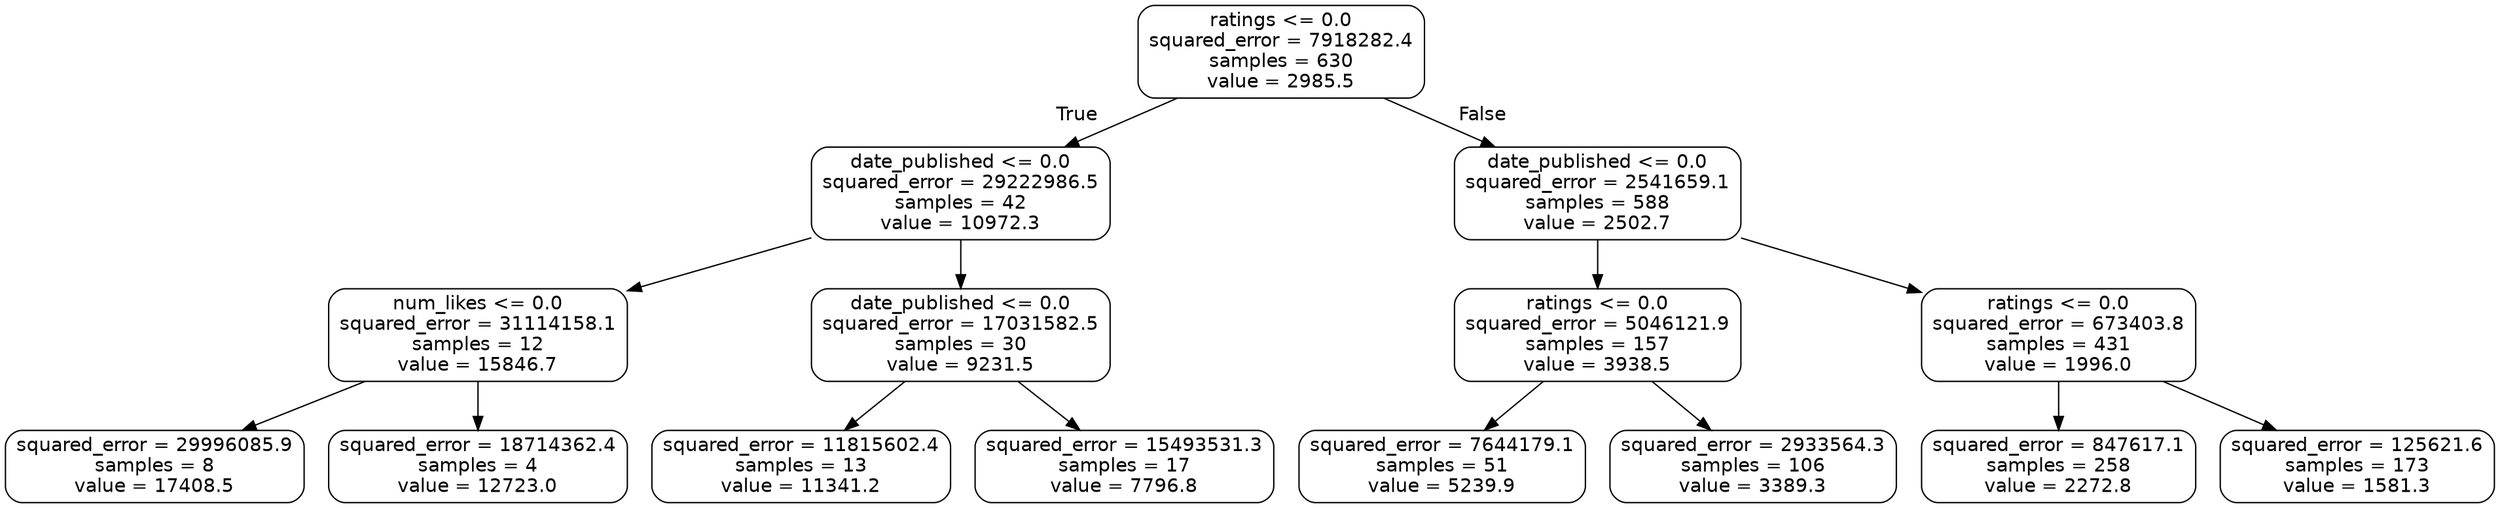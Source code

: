 digraph Tree {
node [shape=box, style="rounded", color="black", fontname="helvetica"] ;
edge [fontname="helvetica"] ;
0 [label="ratings <= 0.0\nsquared_error = 7918282.4\nsamples = 630\nvalue = 2985.5"] ;
1 [label="date_published <= 0.0\nsquared_error = 29222986.5\nsamples = 42\nvalue = 10972.3"] ;
0 -> 1 [labeldistance=2.5, labelangle=45, headlabel="True"] ;
2 [label="num_likes <= 0.0\nsquared_error = 31114158.1\nsamples = 12\nvalue = 15846.7"] ;
1 -> 2 ;
3 [label="squared_error = 29996085.9\nsamples = 8\nvalue = 17408.5"] ;
2 -> 3 ;
4 [label="squared_error = 18714362.4\nsamples = 4\nvalue = 12723.0"] ;
2 -> 4 ;
5 [label="date_published <= 0.0\nsquared_error = 17031582.5\nsamples = 30\nvalue = 9231.5"] ;
1 -> 5 ;
6 [label="squared_error = 11815602.4\nsamples = 13\nvalue = 11341.2"] ;
5 -> 6 ;
7 [label="squared_error = 15493531.3\nsamples = 17\nvalue = 7796.8"] ;
5 -> 7 ;
8 [label="date_published <= 0.0\nsquared_error = 2541659.1\nsamples = 588\nvalue = 2502.7"] ;
0 -> 8 [labeldistance=2.5, labelangle=-45, headlabel="False"] ;
9 [label="ratings <= 0.0\nsquared_error = 5046121.9\nsamples = 157\nvalue = 3938.5"] ;
8 -> 9 ;
10 [label="squared_error = 7644179.1\nsamples = 51\nvalue = 5239.9"] ;
9 -> 10 ;
11 [label="squared_error = 2933564.3\nsamples = 106\nvalue = 3389.3"] ;
9 -> 11 ;
12 [label="ratings <= 0.0\nsquared_error = 673403.8\nsamples = 431\nvalue = 1996.0"] ;
8 -> 12 ;
13 [label="squared_error = 847617.1\nsamples = 258\nvalue = 2272.8"] ;
12 -> 13 ;
14 [label="squared_error = 125621.6\nsamples = 173\nvalue = 1581.3"] ;
12 -> 14 ;
}